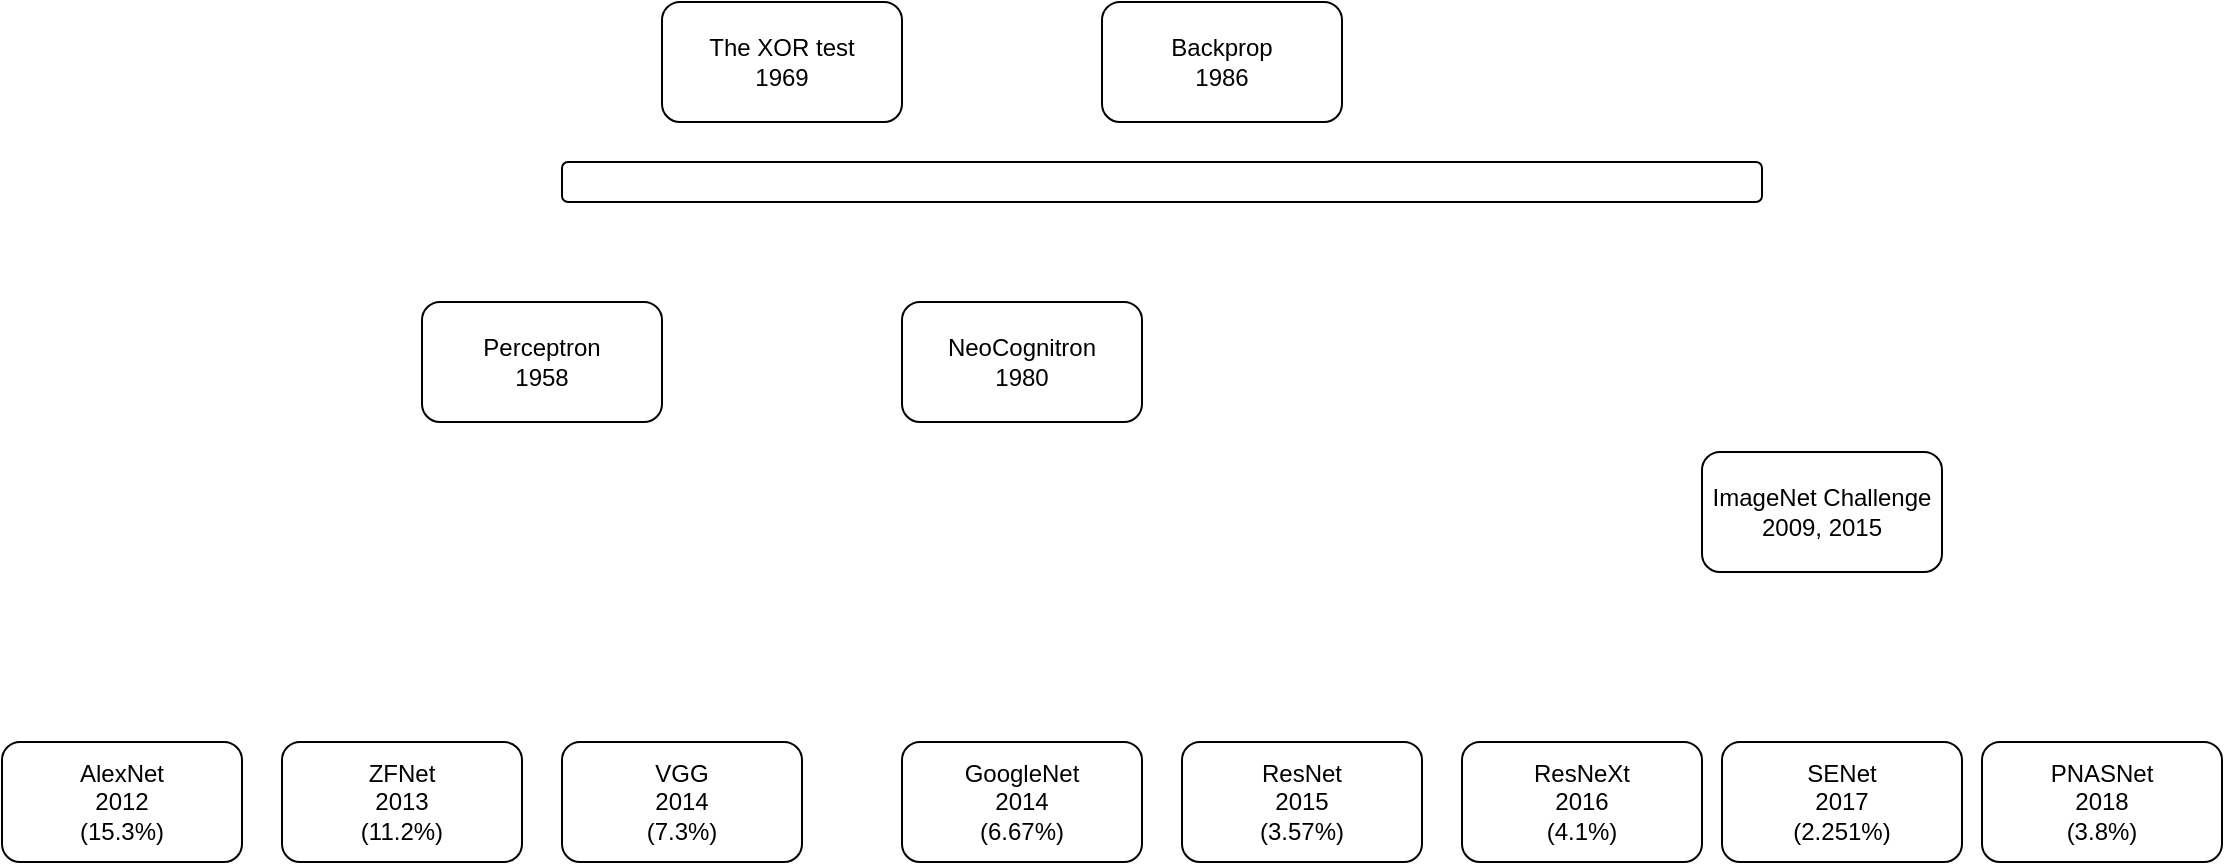 <mxfile version="22.0.2" type="device">
  <diagram name="Page-1" id="15UynA5gMZ3lsAEHXErT">
    <mxGraphModel dx="1418" dy="828" grid="1" gridSize="10" guides="1" tooltips="1" connect="1" arrows="1" fold="1" page="1" pageScale="1" pageWidth="1654" pageHeight="1169" math="0" shadow="0">
      <root>
        <mxCell id="0" />
        <mxCell id="1" parent="0" />
        <mxCell id="T1NDPyqaz0XW925HI01K-1" value="" style="rounded=1;whiteSpace=wrap;html=1;" vertex="1" parent="1">
          <mxGeometry x="320" y="410" width="600" height="20" as="geometry" />
        </mxCell>
        <mxCell id="T1NDPyqaz0XW925HI01K-2" value="Perceptron&lt;br&gt;1958" style="rounded=1;whiteSpace=wrap;html=1;" vertex="1" parent="1">
          <mxGeometry x="250" y="480" width="120" height="60" as="geometry" />
        </mxCell>
        <mxCell id="T1NDPyqaz0XW925HI01K-3" value="The XOR test&lt;br&gt;1969" style="rounded=1;whiteSpace=wrap;html=1;" vertex="1" parent="1">
          <mxGeometry x="370" y="330" width="120" height="60" as="geometry" />
        </mxCell>
        <mxCell id="T1NDPyqaz0XW925HI01K-4" value="Backprop&lt;br&gt;1986" style="rounded=1;whiteSpace=wrap;html=1;" vertex="1" parent="1">
          <mxGeometry x="590" y="330" width="120" height="60" as="geometry" />
        </mxCell>
        <mxCell id="T1NDPyqaz0XW925HI01K-5" value="NeoCognitron&lt;br&gt;1980" style="rounded=1;whiteSpace=wrap;html=1;" vertex="1" parent="1">
          <mxGeometry x="490" y="480" width="120" height="60" as="geometry" />
        </mxCell>
        <mxCell id="T1NDPyqaz0XW925HI01K-6" value="ImageNet Challenge&lt;br&gt;2009, 2015" style="rounded=1;whiteSpace=wrap;html=1;" vertex="1" parent="1">
          <mxGeometry x="890" y="555" width="120" height="60" as="geometry" />
        </mxCell>
        <mxCell id="T1NDPyqaz0XW925HI01K-7" value="AlexNet&lt;br&gt;2012&lt;br&gt;(15.3%)" style="rounded=1;whiteSpace=wrap;html=1;" vertex="1" parent="1">
          <mxGeometry x="40" y="700" width="120" height="60" as="geometry" />
        </mxCell>
        <mxCell id="T1NDPyqaz0XW925HI01K-8" value="GoogleNet&lt;br&gt;2014&lt;br&gt;(6.67%)" style="rounded=1;whiteSpace=wrap;html=1;" vertex="1" parent="1">
          <mxGeometry x="490" y="700" width="120" height="60" as="geometry" />
        </mxCell>
        <mxCell id="T1NDPyqaz0XW925HI01K-9" value="ResNet&lt;br&gt;2015&lt;br&gt;(3.57%)" style="rounded=1;whiteSpace=wrap;html=1;" vertex="1" parent="1">
          <mxGeometry x="630" y="700" width="120" height="60" as="geometry" />
        </mxCell>
        <mxCell id="T1NDPyqaz0XW925HI01K-10" value="VGG&lt;br&gt;2014&lt;br&gt;(7.3%)" style="rounded=1;whiteSpace=wrap;html=1;" vertex="1" parent="1">
          <mxGeometry x="320" y="700" width="120" height="60" as="geometry" />
        </mxCell>
        <mxCell id="T1NDPyqaz0XW925HI01K-11" value="ZFNet&lt;br&gt;2013&lt;br&gt;(11.2%)" style="rounded=1;whiteSpace=wrap;html=1;" vertex="1" parent="1">
          <mxGeometry x="180" y="700" width="120" height="60" as="geometry" />
        </mxCell>
        <mxCell id="T1NDPyqaz0XW925HI01K-12" value="ResNeXt&lt;br&gt;2016&lt;br&gt;(4.1%)" style="rounded=1;whiteSpace=wrap;html=1;" vertex="1" parent="1">
          <mxGeometry x="770" y="700" width="120" height="60" as="geometry" />
        </mxCell>
        <mxCell id="T1NDPyqaz0XW925HI01K-13" value="PNASNet&lt;br&gt;2018&lt;br&gt;(3.8%)" style="rounded=1;whiteSpace=wrap;html=1;" vertex="1" parent="1">
          <mxGeometry x="1030" y="700" width="120" height="60" as="geometry" />
        </mxCell>
        <mxCell id="T1NDPyqaz0XW925HI01K-14" value="SENet&lt;br&gt;2017&lt;br&gt;(2.251%)" style="rounded=1;whiteSpace=wrap;html=1;" vertex="1" parent="1">
          <mxGeometry x="900" y="700" width="120" height="60" as="geometry" />
        </mxCell>
      </root>
    </mxGraphModel>
  </diagram>
</mxfile>
